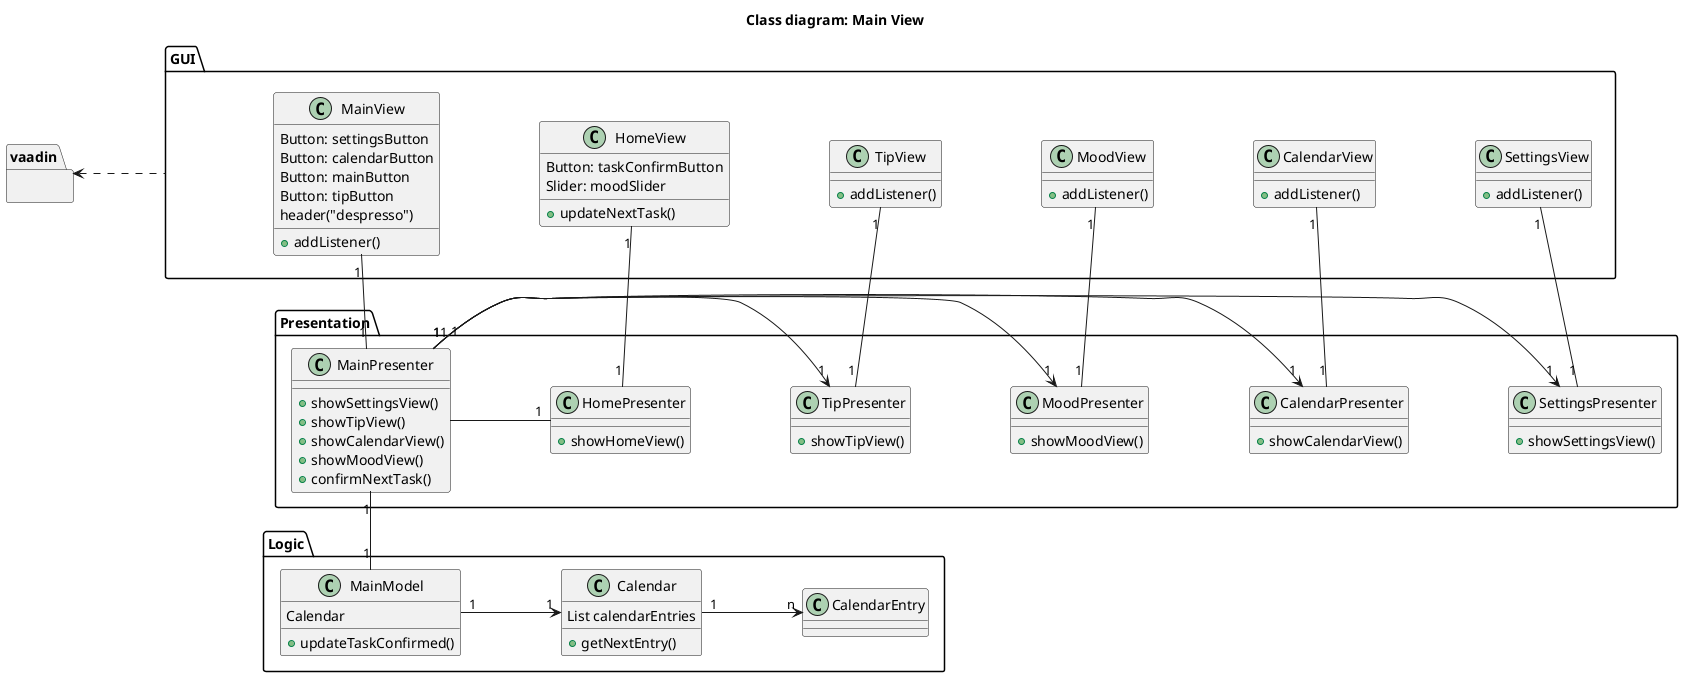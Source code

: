 @startuml

skinparam nodesep 100
/'skinparam ranksep 200'/

title Class diagram: Main View

/' Define the dependencies
Entry <|-- ToDo
'/


/' Define the class details'/

package vaadin {
}

package GUI {
    class SettingsView {
    + addListener()
    }
    class CalendarView {
    + addListener()
    }
    class MoodView {
    + addListener()
    }
    class TipView {
    + addListener()
    }
    class HomeView {
        Button: taskConfirmButton
        Slider: moodSlider
        + updateNextTask()
        }
    class MainView {
        Button: settingsButton
        Button: calendarButton
        Button: mainButton
        Button: tipButton
        header("despresso")
        __
        + addListener()
        }
}

package Presentation {
    class MainPresenter{
    + showSettingsView()
    + showTipView()
    + showCalendarView()
    + showMoodView()
    + confirmNextTask()
    }

    class HomePresenter {
    + showHomeView()
    }

    class SettingsPresenter {
    + showSettingsView()
    }
    class CalendarPresenter {
    + showCalendarView()
    }
    class TipPresenter {
    + showTipView()
    }
    class MoodPresenter {
    + showMoodView()
    }
}

package Logic {
    class MainModel {
    Calendar
    + updateTaskConfirmed()
    }

    class Calendar {
    List calendarEntries
    + getNextEntry()
    }

    class CalendarEntry {
    }
}

/' Define entity relations (?)'/

vaadin <. GUI

MainPresenter "1" -- "1" MainView
MainPresenter "1" -> "1" SettingsPresenter
MainPresenter "1" -> "1" CalendarPresenter
MainPresenter "1" -> "1" TipPresenter
MainPresenter "1" -> "1" MoodPresenter
SettingsView "1" -- "1" SettingsPresenter
HomeView "1" -- "1" HomePresenter
Calendar "1" -> "n" CalendarEntry
TipView "1" -- "1" TipPresenter
CalendarView "1" -- "1" CalendarPresenter
MoodView "1" -- "1" MoodPresenter
HomePresenter "1" - MainPresenter

MainPresenter "1" -- "1" MainModel

MainModel "1" -> "1" Calendar

@enduml